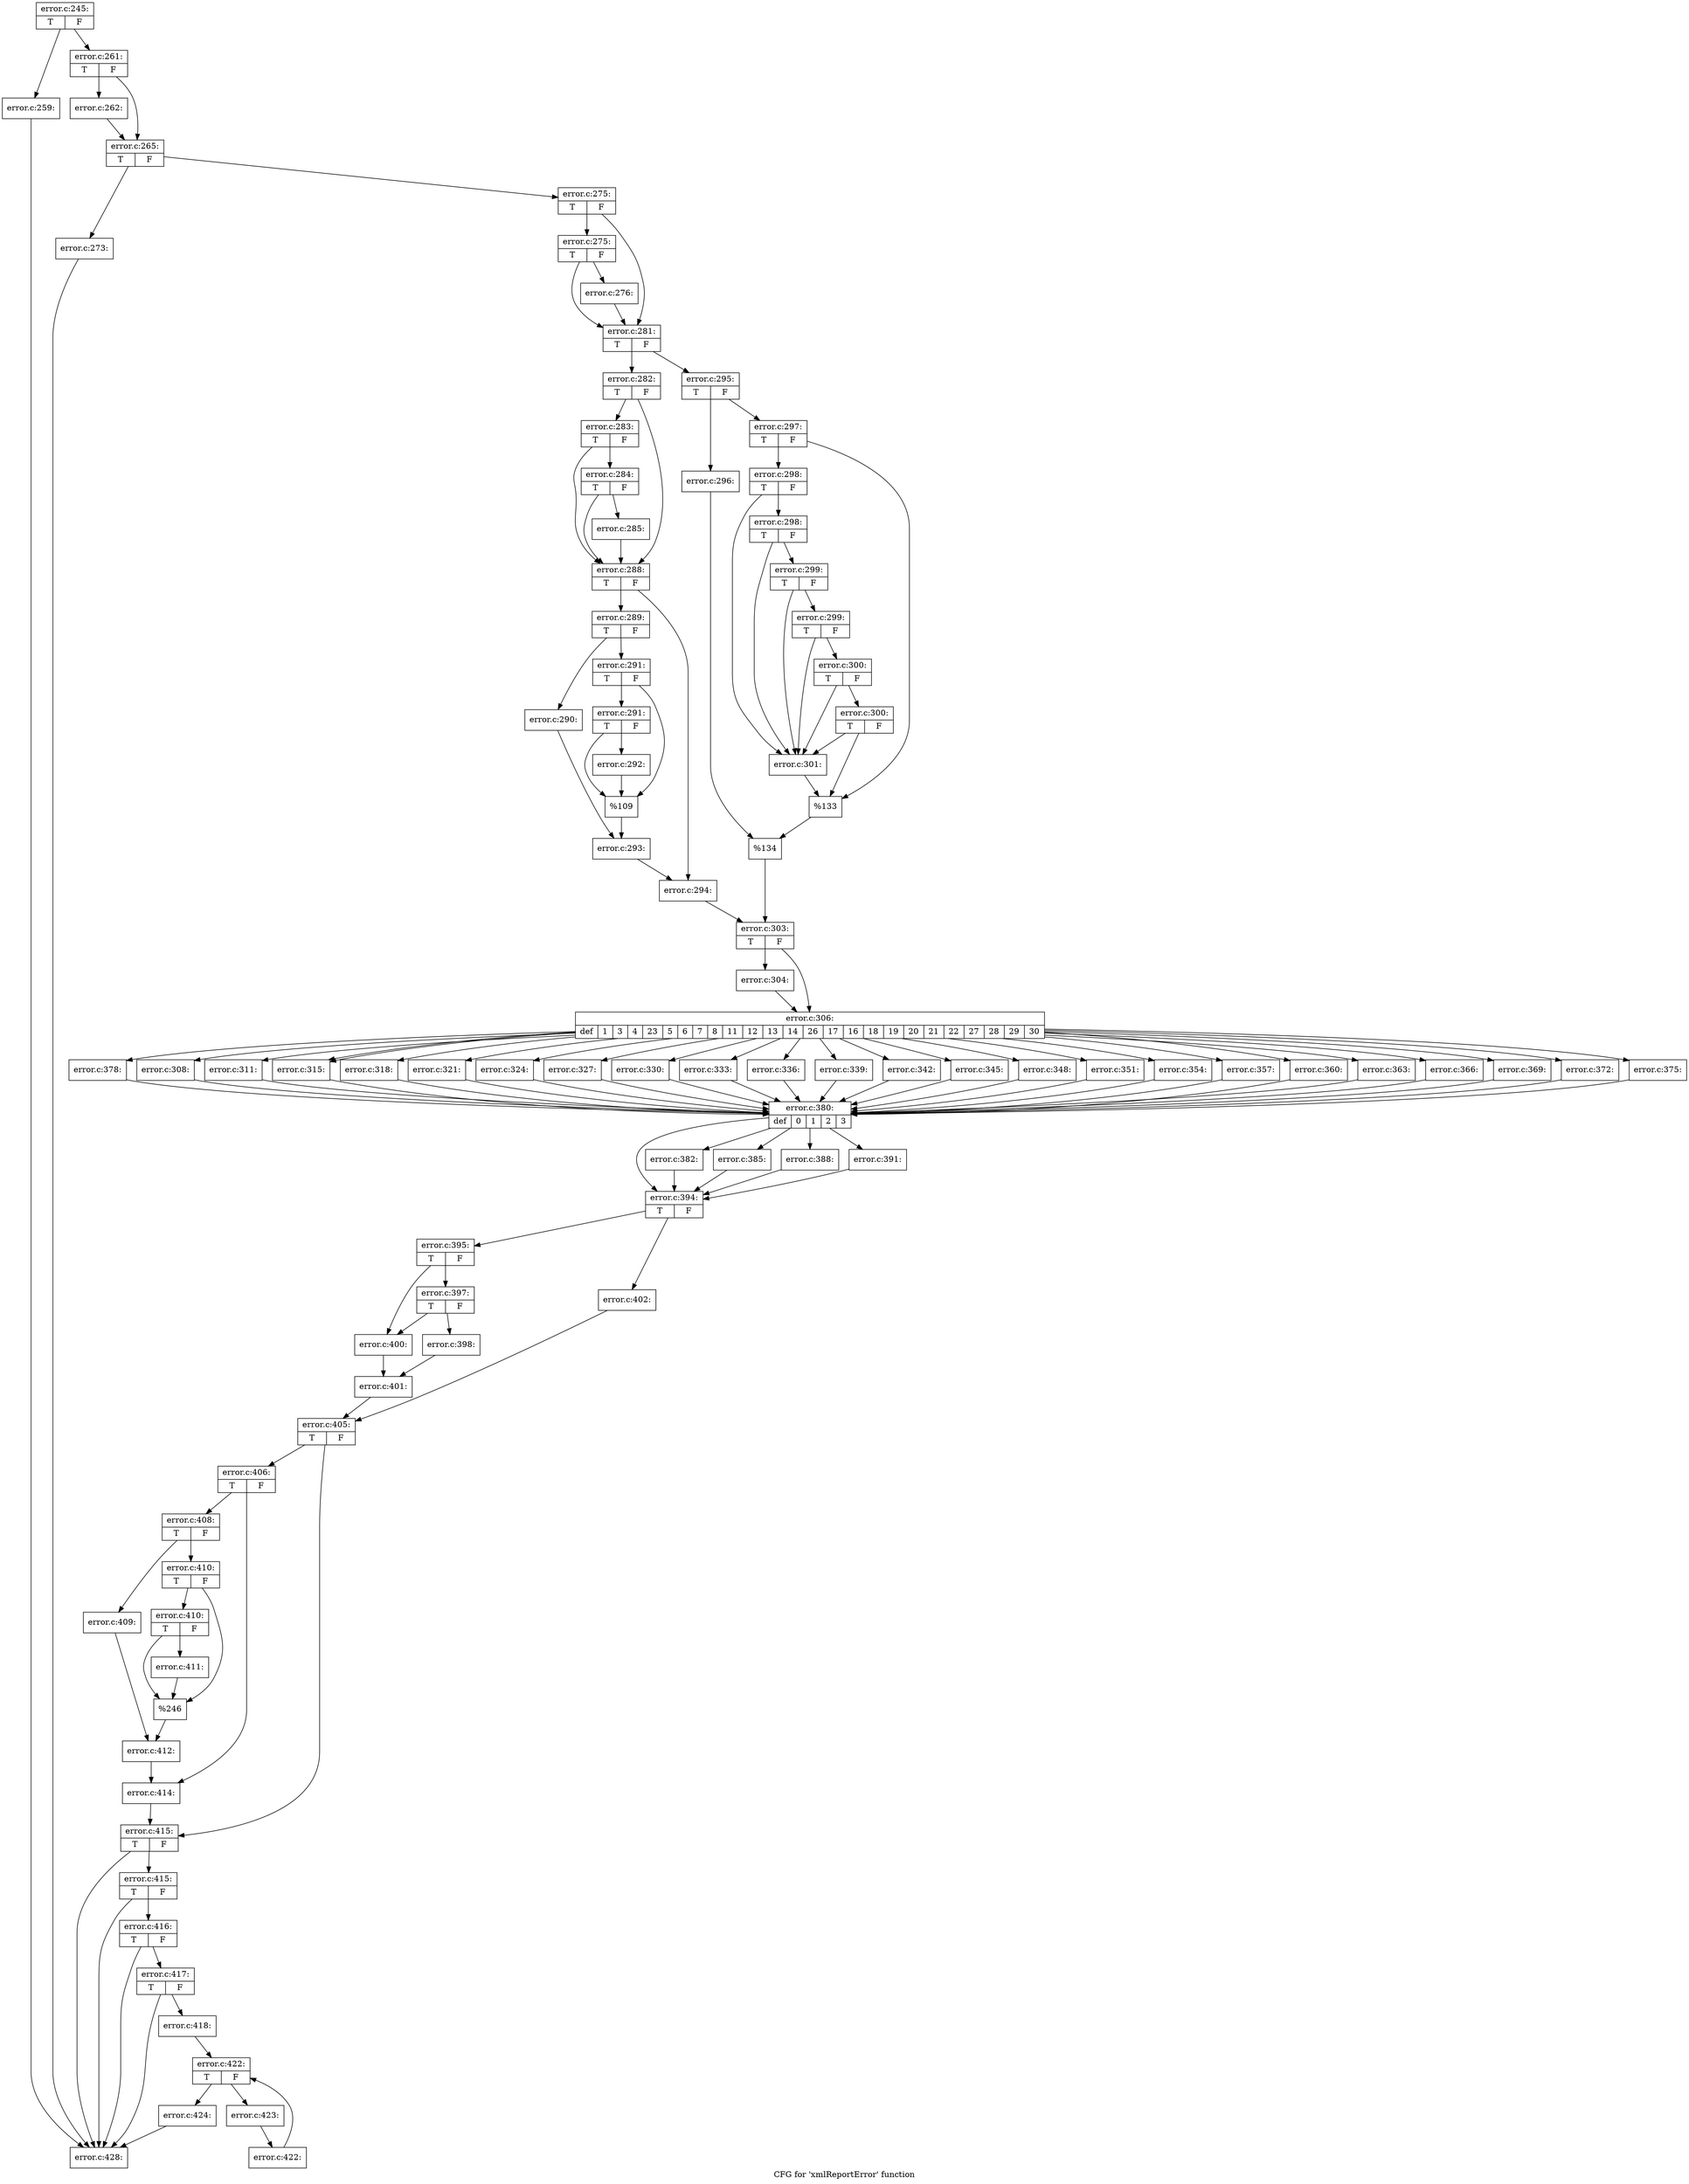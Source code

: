 digraph "CFG for 'xmlReportError' function" {
	label="CFG for 'xmlReportError' function";

	Node0x4626b70 [shape=record,label="{error.c:245:|{<s0>T|<s1>F}}"];
	Node0x4626b70 -> Node0x46340d0;
	Node0x4626b70 -> Node0x4634120;
	Node0x46340d0 [shape=record,label="{error.c:259:}"];
	Node0x46340d0 -> Node0x4649f80;
	Node0x4634120 [shape=record,label="{error.c:261:|{<s0>T|<s1>F}}"];
	Node0x4634120 -> Node0x46344d0;
	Node0x4634120 -> Node0x4634520;
	Node0x46344d0 [shape=record,label="{error.c:262:}"];
	Node0x46344d0 -> Node0x4634520;
	Node0x4634520 [shape=record,label="{error.c:265:|{<s0>T|<s1>F}}"];
	Node0x4634520 -> Node0x4635d50;
	Node0x4634520 -> Node0x4635da0;
	Node0x4635d50 [shape=record,label="{error.c:273:}"];
	Node0x4635d50 -> Node0x4649f80;
	Node0x4635da0 [shape=record,label="{error.c:275:|{<s0>T|<s1>F}}"];
	Node0x4635da0 -> Node0x46361f0;
	Node0x4635da0 -> Node0x46361a0;
	Node0x46361f0 [shape=record,label="{error.c:275:|{<s0>T|<s1>F}}"];
	Node0x46361f0 -> Node0x4636150;
	Node0x46361f0 -> Node0x46361a0;
	Node0x4636150 [shape=record,label="{error.c:276:}"];
	Node0x4636150 -> Node0x46361a0;
	Node0x46361a0 [shape=record,label="{error.c:281:|{<s0>T|<s1>F}}"];
	Node0x46361a0 -> Node0x4636ba0;
	Node0x46361a0 -> Node0x4636c40;
	Node0x4636ba0 [shape=record,label="{error.c:282:|{<s0>T|<s1>F}}"];
	Node0x4636ba0 -> Node0x4637360;
	Node0x4636ba0 -> Node0x4637290;
	Node0x4637360 [shape=record,label="{error.c:283:|{<s0>T|<s1>F}}"];
	Node0x4637360 -> Node0x46372e0;
	Node0x4637360 -> Node0x4637290;
	Node0x46372e0 [shape=record,label="{error.c:284:|{<s0>T|<s1>F}}"];
	Node0x46372e0 -> Node0x4637240;
	Node0x46372e0 -> Node0x4637290;
	Node0x4637240 [shape=record,label="{error.c:285:}"];
	Node0x4637240 -> Node0x4637290;
	Node0x4637290 [shape=record,label="{error.c:288:|{<s0>T|<s1>F}}"];
	Node0x4637290 -> Node0x45dea60;
	Node0x4637290 -> Node0x45deab0;
	Node0x45dea60 [shape=record,label="{error.c:289:|{<s0>T|<s1>F}}"];
	Node0x45dea60 -> Node0x45dee70;
	Node0x45dea60 -> Node0x45def10;
	Node0x45dee70 [shape=record,label="{error.c:290:}"];
	Node0x45dee70 -> Node0x45deec0;
	Node0x45def10 [shape=record,label="{error.c:291:|{<s0>T|<s1>F}}"];
	Node0x45def10 -> Node0x4639d30;
	Node0x45def10 -> Node0x4639ce0;
	Node0x4639d30 [shape=record,label="{error.c:291:|{<s0>T|<s1>F}}"];
	Node0x4639d30 -> Node0x4639c90;
	Node0x4639d30 -> Node0x4639ce0;
	Node0x4639c90 [shape=record,label="{error.c:292:}"];
	Node0x4639c90 -> Node0x4639ce0;
	Node0x4639ce0 [shape=record,label="{%109}"];
	Node0x4639ce0 -> Node0x45deec0;
	Node0x45deec0 [shape=record,label="{error.c:293:}"];
	Node0x45deec0 -> Node0x45deab0;
	Node0x45deab0 [shape=record,label="{error.c:294:}"];
	Node0x45deab0 -> Node0x4636bf0;
	Node0x4636c40 [shape=record,label="{error.c:295:|{<s0>T|<s1>F}}"];
	Node0x4636c40 -> Node0x463a990;
	Node0x4636c40 -> Node0x463aa30;
	Node0x463a990 [shape=record,label="{error.c:296:}"];
	Node0x463a990 -> Node0x463a9e0;
	Node0x463aa30 [shape=record,label="{error.c:297:|{<s0>T|<s1>F}}"];
	Node0x463aa30 -> Node0x463b230;
	Node0x463aa30 -> Node0x463b1e0;
	Node0x463b230 [shape=record,label="{error.c:298:|{<s0>T|<s1>F}}"];
	Node0x463b230 -> Node0x463b190;
	Node0x463b230 -> Node0x463b710;
	Node0x463b710 [shape=record,label="{error.c:298:|{<s0>T|<s1>F}}"];
	Node0x463b710 -> Node0x463b190;
	Node0x463b710 -> Node0x463b690;
	Node0x463b690 [shape=record,label="{error.c:299:|{<s0>T|<s1>F}}"];
	Node0x463b690 -> Node0x463b190;
	Node0x463b690 -> Node0x463b610;
	Node0x463b610 [shape=record,label="{error.c:299:|{<s0>T|<s1>F}}"];
	Node0x463b610 -> Node0x463b190;
	Node0x463b610 -> Node0x463b590;
	Node0x463b590 [shape=record,label="{error.c:300:|{<s0>T|<s1>F}}"];
	Node0x463b590 -> Node0x463b190;
	Node0x463b590 -> Node0x463b510;
	Node0x463b510 [shape=record,label="{error.c:300:|{<s0>T|<s1>F}}"];
	Node0x463b510 -> Node0x463b190;
	Node0x463b510 -> Node0x463b1e0;
	Node0x463b190 [shape=record,label="{error.c:301:}"];
	Node0x463b190 -> Node0x463b1e0;
	Node0x463b1e0 [shape=record,label="{%133}"];
	Node0x463b1e0 -> Node0x463a9e0;
	Node0x463a9e0 [shape=record,label="{%134}"];
	Node0x463a9e0 -> Node0x4636bf0;
	Node0x4636bf0 [shape=record,label="{error.c:303:|{<s0>T|<s1>F}}"];
	Node0x4636bf0 -> Node0x463c930;
	Node0x4636bf0 -> Node0x463c980;
	Node0x463c930 [shape=record,label="{error.c:304:}"];
	Node0x463c930 -> Node0x463c980;
	Node0x463c980 [shape=record,label="{error.c:306:|{<s0>def|<s1>1|<s2>3|<s3>4|<s4>23|<s5>5|<s6>6|<s7>7|<s8>8|<s9>11|<s10>12|<s11>13|<s12>14|<s13>26|<s14>17|<s15>16|<s16>18|<s17>19|<s18>20|<s19>21|<s20>22|<s21>27|<s22>28|<s23>29|<s24>30}}"];
	Node0x463c980 -> Node0x463d300;
	Node0x463c980 -> Node0x463d640;
	Node0x463c980 -> Node0x463da80;
	Node0x463c980 -> Node0x463dec0;
	Node0x463c980 -> Node0x463dec0;
	Node0x463c980 -> Node0x463e300;
	Node0x463c980 -> Node0x463e740;
	Node0x463c980 -> Node0x463eb80;
	Node0x463c980 -> Node0x463efc0;
	Node0x463c980 -> Node0x463f3d0;
	Node0x463c980 -> Node0x463f810;
	Node0x463c980 -> Node0x463fc20;
	Node0x463c980 -> Node0x4640310;
	Node0x463c980 -> Node0x451e890;
	Node0x463c980 -> Node0x462e7d0;
	Node0x463c980 -> Node0x46417b0;
	Node0x463c980 -> Node0x4641bf0;
	Node0x463c980 -> Node0x4642030;
	Node0x463c980 -> Node0x4642470;
	Node0x463c980 -> Node0x46428b0;
	Node0x463c980 -> Node0x4642cc0;
	Node0x463c980 -> Node0x46430f0;
	Node0x463c980 -> Node0x4643590;
	Node0x463c980 -> Node0x4643a30;
	Node0x463c980 -> Node0x4643ed0;
	Node0x463d640 [shape=record,label="{error.c:308:}"];
	Node0x463d640 -> Node0x463d220;
	Node0x463da80 [shape=record,label="{error.c:311:}"];
	Node0x463da80 -> Node0x463d220;
	Node0x463dec0 [shape=record,label="{error.c:315:}"];
	Node0x463dec0 -> Node0x463d220;
	Node0x463e300 [shape=record,label="{error.c:318:}"];
	Node0x463e300 -> Node0x463d220;
	Node0x463e740 [shape=record,label="{error.c:321:}"];
	Node0x463e740 -> Node0x463d220;
	Node0x463eb80 [shape=record,label="{error.c:324:}"];
	Node0x463eb80 -> Node0x463d220;
	Node0x463efc0 [shape=record,label="{error.c:327:}"];
	Node0x463efc0 -> Node0x463d220;
	Node0x463f3d0 [shape=record,label="{error.c:330:}"];
	Node0x463f3d0 -> Node0x463d220;
	Node0x463f810 [shape=record,label="{error.c:333:}"];
	Node0x463f810 -> Node0x463d220;
	Node0x463fc20 [shape=record,label="{error.c:336:}"];
	Node0x463fc20 -> Node0x463d220;
	Node0x4640310 [shape=record,label="{error.c:339:}"];
	Node0x4640310 -> Node0x463d220;
	Node0x451e890 [shape=record,label="{error.c:342:}"];
	Node0x451e890 -> Node0x463d220;
	Node0x462e7d0 [shape=record,label="{error.c:345:}"];
	Node0x462e7d0 -> Node0x463d220;
	Node0x46417b0 [shape=record,label="{error.c:348:}"];
	Node0x46417b0 -> Node0x463d220;
	Node0x4641bf0 [shape=record,label="{error.c:351:}"];
	Node0x4641bf0 -> Node0x463d220;
	Node0x4642030 [shape=record,label="{error.c:354:}"];
	Node0x4642030 -> Node0x463d220;
	Node0x4642470 [shape=record,label="{error.c:357:}"];
	Node0x4642470 -> Node0x463d220;
	Node0x46428b0 [shape=record,label="{error.c:360:}"];
	Node0x46428b0 -> Node0x463d220;
	Node0x4642cc0 [shape=record,label="{error.c:363:}"];
	Node0x4642cc0 -> Node0x463d220;
	Node0x46430f0 [shape=record,label="{error.c:366:}"];
	Node0x46430f0 -> Node0x463d220;
	Node0x4643590 [shape=record,label="{error.c:369:}"];
	Node0x4643590 -> Node0x463d220;
	Node0x4643a30 [shape=record,label="{error.c:372:}"];
	Node0x4643a30 -> Node0x463d220;
	Node0x4643ed0 [shape=record,label="{error.c:375:}"];
	Node0x4643ed0 -> Node0x463d220;
	Node0x463d300 [shape=record,label="{error.c:378:}"];
	Node0x463d300 -> Node0x463d220;
	Node0x463d220 [shape=record,label="{error.c:380:|{<s0>def|<s1>0|<s2>1|<s3>2|<s4>3}}"];
	Node0x463d220 -> Node0x4644440;
	Node0x463d220 -> Node0x4644860;
	Node0x463d220 -> Node0x4644cb0;
	Node0x463d220 -> Node0x4645110;
	Node0x463d220 -> Node0x4645570;
	Node0x4644860 [shape=record,label="{error.c:382:}"];
	Node0x4644860 -> Node0x4644440;
	Node0x4644cb0 [shape=record,label="{error.c:385:}"];
	Node0x4644cb0 -> Node0x4644440;
	Node0x4645110 [shape=record,label="{error.c:388:}"];
	Node0x4645110 -> Node0x4644440;
	Node0x4645570 [shape=record,label="{error.c:391:}"];
	Node0x4645570 -> Node0x4644440;
	Node0x4644440 [shape=record,label="{error.c:394:|{<s0>T|<s1>F}}"];
	Node0x4644440 -> Node0x4644520;
	Node0x4644440 -> Node0x4645990;
	Node0x4644520 [shape=record,label="{error.c:395:|{<s0>T|<s1>F}}"];
	Node0x4644520 -> Node0x4646310;
	Node0x4644520 -> Node0x46462c0;
	Node0x4646310 [shape=record,label="{error.c:397:|{<s0>T|<s1>F}}"];
	Node0x4646310 -> Node0x4646220;
	Node0x4646310 -> Node0x46462c0;
	Node0x4646220 [shape=record,label="{error.c:398:}"];
	Node0x4646220 -> Node0x4646270;
	Node0x46462c0 [shape=record,label="{error.c:400:}"];
	Node0x46462c0 -> Node0x4646270;
	Node0x4646270 [shape=record,label="{error.c:401:}"];
	Node0x4646270 -> Node0x4645940;
	Node0x4645990 [shape=record,label="{error.c:402:}"];
	Node0x4645990 -> Node0x4645940;
	Node0x4645940 [shape=record,label="{error.c:405:|{<s0>T|<s1>F}}"];
	Node0x4645940 -> Node0x4647850;
	Node0x4645940 -> Node0x46478a0;
	Node0x4647850 [shape=record,label="{error.c:406:|{<s0>T|<s1>F}}"];
	Node0x4647850 -> Node0x4647ea0;
	Node0x4647850 -> Node0x4647ef0;
	Node0x4647ea0 [shape=record,label="{error.c:408:|{<s0>T|<s1>F}}"];
	Node0x4647ea0 -> Node0x46482b0;
	Node0x4647ea0 -> Node0x4648350;
	Node0x46482b0 [shape=record,label="{error.c:409:}"];
	Node0x46482b0 -> Node0x4648300;
	Node0x4648350 [shape=record,label="{error.c:410:|{<s0>T|<s1>F}}"];
	Node0x4648350 -> Node0x4648ee0;
	Node0x4648350 -> Node0x4648e90;
	Node0x4648ee0 [shape=record,label="{error.c:410:|{<s0>T|<s1>F}}"];
	Node0x4648ee0 -> Node0x4648e40;
	Node0x4648ee0 -> Node0x4648e90;
	Node0x4648e40 [shape=record,label="{error.c:411:}"];
	Node0x4648e40 -> Node0x4648e90;
	Node0x4648e90 [shape=record,label="{%246}"];
	Node0x4648e90 -> Node0x4648300;
	Node0x4648300 [shape=record,label="{error.c:412:}"];
	Node0x4648300 -> Node0x4647ef0;
	Node0x4647ef0 [shape=record,label="{error.c:414:}"];
	Node0x4647ef0 -> Node0x46478a0;
	Node0x46478a0 [shape=record,label="{error.c:415:|{<s0>T|<s1>F}}"];
	Node0x46478a0 -> Node0x464a0d0;
	Node0x46478a0 -> Node0x4649f80;
	Node0x464a0d0 [shape=record,label="{error.c:415:|{<s0>T|<s1>F}}"];
	Node0x464a0d0 -> Node0x464a050;
	Node0x464a0d0 -> Node0x4649f80;
	Node0x464a050 [shape=record,label="{error.c:416:|{<s0>T|<s1>F}}"];
	Node0x464a050 -> Node0x4649fd0;
	Node0x464a050 -> Node0x4649f80;
	Node0x4649fd0 [shape=record,label="{error.c:417:|{<s0>T|<s1>F}}"];
	Node0x4649fd0 -> Node0x4649f30;
	Node0x4649fd0 -> Node0x4649f80;
	Node0x4649f30 [shape=record,label="{error.c:418:}"];
	Node0x4649f30 -> Node0x464bbf0;
	Node0x464bbf0 [shape=record,label="{error.c:422:|{<s0>T|<s1>F}}"];
	Node0x464bbf0 -> Node0x464bed0;
	Node0x464bbf0 -> Node0x464ba50;
	Node0x464bed0 [shape=record,label="{error.c:423:}"];
	Node0x464bed0 -> Node0x464be40;
	Node0x464be40 [shape=record,label="{error.c:422:}"];
	Node0x464be40 -> Node0x464bbf0;
	Node0x464ba50 [shape=record,label="{error.c:424:}"];
	Node0x464ba50 -> Node0x4649f80;
	Node0x4649f80 [shape=record,label="{error.c:428:}"];
}
